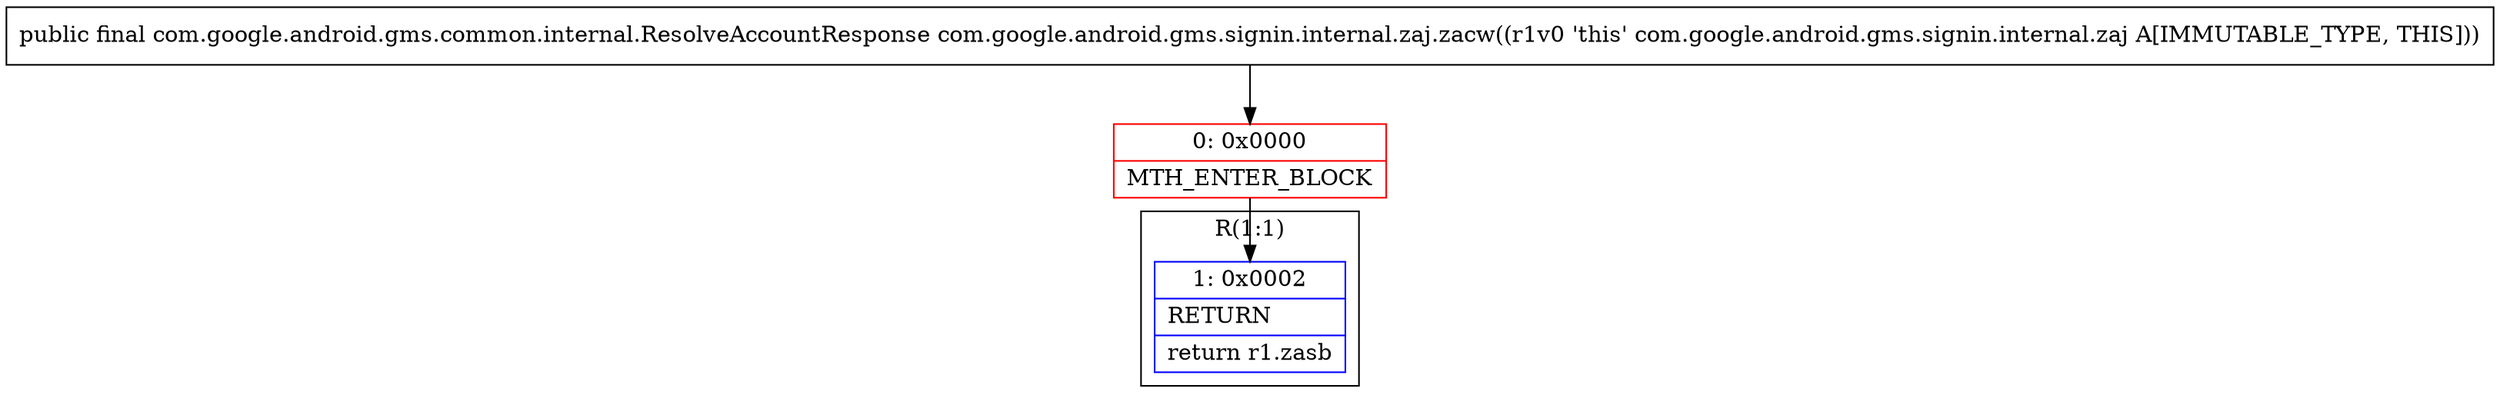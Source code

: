 digraph "CFG forcom.google.android.gms.signin.internal.zaj.zacw()Lcom\/google\/android\/gms\/common\/internal\/ResolveAccountResponse;" {
subgraph cluster_Region_658240444 {
label = "R(1:1)";
node [shape=record,color=blue];
Node_1 [shape=record,label="{1\:\ 0x0002|RETURN\l|return r1.zasb\l}"];
}
Node_0 [shape=record,color=red,label="{0\:\ 0x0000|MTH_ENTER_BLOCK\l}"];
MethodNode[shape=record,label="{public final com.google.android.gms.common.internal.ResolveAccountResponse com.google.android.gms.signin.internal.zaj.zacw((r1v0 'this' com.google.android.gms.signin.internal.zaj A[IMMUTABLE_TYPE, THIS])) }"];
MethodNode -> Node_0;
Node_0 -> Node_1;
}

